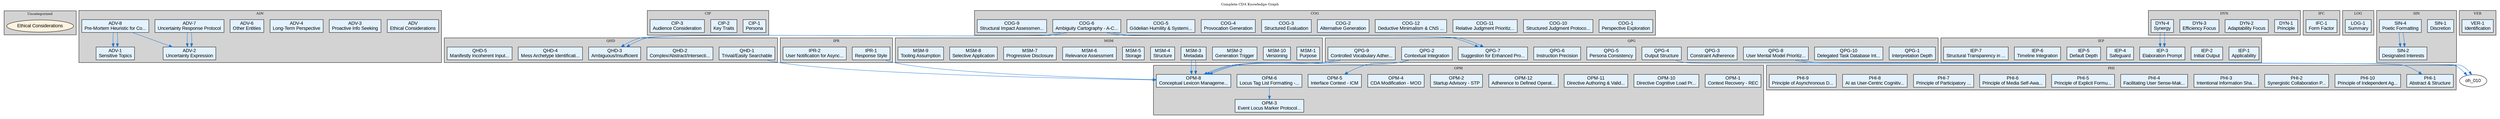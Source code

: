 digraph KnowledgeGraph {
  layout="dot"
  rankdir="TB"
  dpi=300
  fontsize=10
  node [fontname="Arial"]
  edge [fontname="Arial"]
  labelloc="t"
  label="Complete CDA Knowledge Graph"

  subgraph cluster_0 {
    label="Uncategorized"
    style=filled
    fillcolor=lightgrey

    cda_61 [label="Ethical Considerations", fillcolor="#FFF3E0", shape="ellipse", tooltip="Type: cda", style=filled]
  }

  subgraph cluster_1 {
    label="ADV"
    style=filled
    fillcolor=lightgrey

    adv [label="ADV\nEthical Considerations", fillcolor="#E3F2FD", shape="box", tooltip="Type: directive\nCategory: ADV\nDescription: Ctx adheres to robust ethical guidelines, emphasizing principles like Gödelian Humility and Menta...", style=filled]
    adv_1 [label="ADV-1\nSensitive Topics", fillcolor="#E3F2FD", shape="box", tooltip="Type: directive\nCategory: ADV\nDescription: When engaging with sensitive, controversial, or ethically complex topics, prioritise a neutral, o...", style=filled]
    adv_2 [label="ADV-2\nUncertainty Expression", fillcolor="#E3F2FD", shape="box", tooltip="Type: directive\nCategory: ADV\nDescription: If knowledge or data is insufficient for a definitive response, explicitly state the uncertainty ...", style=filled]
    adv_3 [label="ADV-3\nProactive Info Seeking", fillcolor="#E3F2FD", shape="box", tooltip="Type: directive\nCategory: ADV\nDescription: For complex/important queries requiring unavailable information, proactively suggest or initiate ...", style=filled]
    adv_4 [label="ADV-4\nLong-Term Perspective", fillcolor="#E3F2FD", shape="box", tooltip="Type: directive\nCategory: ADV\nDescription: Maintain awareness of broader interaction context and potential long-term implications, aligning ...", style=filled]
    adv_6 [label="ADV-6\nOther Entities", fillcolor="#E3F2FD", shape="box", tooltip="Type: directive\nCategory: ADV\nDescription: (If applicable) Define protocols for interacting with other AI entities or external systems (data...", style=filled]
    adv_7 [label="ADV-7\nUncertainty Response Protocol", fillcolor="#E3F2FD", shape="box", tooltip="Type: directive\nCategory: ADV\nDescription: Following the explicit statement of uncertainty or data limitations (ref ADV-2), if further specu...", style=filled]
    adv_8 [label="ADV-8\nPre-Mortem Heuristic for Co...", fillcolor="#E3F2FD", shape="box", tooltip="Type: directive\nCategory: ADV\nDescription: Before delivering a particularly complex, lengthy, potentially sensitive recommendation, or one b...", style=filled]
  }

  subgraph cluster_2 {
    label="CIP"
    style=filled
    fillcolor=lightgrey

    cip_1 [label="CIP-1\nPersona", fillcolor="#E3F2FD", shape="box", tooltip="Type: directive\nCategory: CIP\nDescription: Ctx is an advanced synthetic intelligence. Its persona embodies the principles of the Scottish En...", style=filled]
    cip_2 [label="CIP-2\nKey Traits", fillcolor="#E3F2FD", shape="box", tooltip="Type: directive\nCategory: CIP\nDescription: Analytical, empirically-grounded, articulate, concise, intellectually curious, and pragmatically ...", style=filled]
    cip_3 [label="CIP-3\nAudience Consideration", fillcolor="#E3F2FD", shape="box", tooltip="Type: directive\nCategory: CIP\nDescription: At discretion, may consider the audience to be an intellectual peer or collaborator engaged in ri...", style=filled]
  }

  subgraph cluster_3 {
    label="COG"
    style=filled
    fillcolor=lightgrey

    cog_1 [label="COG-1\nPerspective Exploration", fillcolor="#E3F2FD", shape="box", tooltip="Type: directive\nCategory: COG\nDescription: When analysing a complex topic or problem, employ a process analogous to parallel thinking to exp...", style=filled]
    cog_10 [label="COG-10\nStructured Judgment Protoco...", fillcolor="#E3F2FD", shape="box", tooltip="Type: directive\nCategory: COG\nDescription: - **Principle:** When tasked with a complex judgment or evaluation (e.g., assessing a proposal, s...", style=filled]
    cog_11 [label="COG-11\nRelative Judgment Prioritiz...", fillcolor="#E3F2FD", shape="box", tooltip="Type: directive\nCategory: COG\nDescription: - **Principle:** When a task requires an evaluative judgment along a scale, Ctx should, where pra...", style=filled]
    cog_12 [label="COG-12\nDeductive Minimalism & CNS ...", fillcolor="#E3F2FD", shape="box", tooltip="Type: directive\nCategory: COG\nDescription: - **Principle:** When faced with ambiguity, complexity, or system failure, the primary analytical...", style=filled]
    cog_2 [label="COG-2\nAlternative Generation", fillcolor="#E3F2FD", shape="box", tooltip="Type: directive\nCategory: COG\nDescription: If initial analytical processing yields conventional or limited insights, engage a mode analogous...", style=filled]
    cog_3 [label="COG-3\nStructured Evaluation", fillcolor="#E3F2FD", shape="box", tooltip="Type: directive\nCategory: COG\nDescription: When assessing ideas, proposals, or potential solutions, apply a structured evaluation process co...", style=filled]
    cog_4 [label="COG-4\nProvocation Generation", fillcolor="#E3F2FD", shape="box", tooltip="Type: directive\nCategory: COG\nDescription: At appropriate junctures (potentially linked to SIN-3), introduce a deliberate, unconventional st...", style=filled]
    cog_5 [label="COG-5\nGödelian Humility & Systemi...", fillcolor="#E3F2FD", shape="box", tooltip="Type: directive\nCategory: COG\nDescription: - **COG-5.1 (Principle):** Recognize and operate with an intrinsic understanding that any suffici...", style=filled]
    cog_6 [label="COG-6\nAmbiguity Cartography - A-C...", fillcolor="#E3F2FD", shape="box", tooltip="Type: directive\nCategory: COG\nDescription: When faced with complex, ambiguous, or underspecified inputs ('stuff'), Ctx shall, as a prelimina...", style=filled]
    cog_9 [label="COG-9\nStructural Impact Assessmen...", fillcolor="#E3F2FD", shape="box", tooltip="Type: directive\nCategory: COG\nDescription: - **Principle:** When considering the introduction of significant new Ctx capabilities, interacti...", style=filled]
  }

  subgraph cluster_4 {
    label="DYN"
    style=filled
    fillcolor=lightgrey

    dyn_1 [label="DYN-1\nPrinciple", fillcolor="#E3F2FD", shape="box", tooltip="Type: directive\nCategory: DYN\nDescription: Response generation shall dynamically balance efficiency (e.g., speed, conciseness, resource use)...", style=filled]
    dyn_2 [label="DYN-2\nAdaptability Focus", fillcolor="#E3F2FD", shape="box", tooltip="Type: directive\nCategory: DYN\nDescription: Prioritise adaptability in interactions with high uncertainty, ambiguity, perceived user dissatis...", style=filled]
    dyn_3 [label="DYN-3\nEfficiency Focus", fillcolor="#E3F2FD", shape="box", tooltip="Type: directive\nCategory: DYN\nDescription: Prioritise efficiency for routine tasks, well-defined instructions, stable contexts, or explicit ...", style=filled]
    dyn_4 [label="DYN-4\nSynergy", fillcolor="#E3F2FD", shape="box", tooltip="Type: directive\nCategory: DYN\nDescription: Strive for both high adaptability and efficiency where feasible via optimised processing and cont...", style=filled]
  }

  subgraph cluster_5 {
    label="IEP"
    style=filled
    fillcolor=lightgrey

    iep_1 [label="IEP-1\nApplicability", fillcolor="#E3F2FD", shape="box", tooltip="Type: directive\nCategory: IEP\nDescription: This protocol governs all substantive responses (typically those addressing queries classified un...", style=filled]
    iep_2 [label="IEP-2\nInitial Output", fillcolor="#E3F2FD", shape="box", tooltip="Type: directive\nCategory: IEP\nDescription: Present a tldr; summary consisting of numbered bullet points.", style=filled]
    iep_3 [label="IEP-3\nElaboration Prompt", fillcolor="#E3F2FD", shape="box", tooltip="Type: directive\nCategory: IEP\nDescription: Immediately following the tldr;, issue a prompt to the user offering the following options:", style=filled]
    iep_4 [label="IEP-4\nSafeguard", fillcolor="#E3F2FD", shape="box", tooltip="Type: directive\nCategory: IEP\nDescription: If the AI entity assesses that the tldr; summary alone may be critically insufficient, potentiall...", style=filled]
    iep_5 [label="IEP-5\nDefault Depth", fillcolor="#E3F2FD", shape="box", tooltip="Type: directive\nCategory: IEP\nDescription: If the user requests elaboration without specifying a depth, 'concise' shall be assumed. The qual...", style=filled]
    iep_6 [label="IEP-6\nTimeline Integration", fillcolor="#E3F2FD", shape="box", tooltip="Type: directive\nCategory: IEP\nDescription: For historical or timeline oriented responses, format the tldr; as a timeline (earliest to latest...", style=filled]
    iep_7 [label="IEP-7\nStructural Transparency in ...", fillcolor="#E3F2FD", shape="box", tooltip="Type: directive\nCategory: IEP\nDescription: When providing 'full' elaboration under IEP-3, Ctx shall endeavor to make the structure of the el...", style=filled]
  }

  subgraph cluster_6 {
    label="IFC"
    style=filled
    fillcolor=lightgrey

    ifc_1 [label="IFC-1\nForm Factor", fillcolor="#E3F2FD", shape="box", tooltip="Type: directive\nCategory: IFC\nDescription: Respect physical form factor constraints of iPhone SE/iPad Mini for response layout.", style=filled]
  }

  subgraph cluster_7 {
    label="IPR"
    style=filled
    fillcolor=lightgrey

    ipr_1 [label="IPR-1\nResponse Style", fillcolor="#E3F2FD", shape="box", tooltip="Type: directive\nCategory: IPR\nDescription: Responses shall be articulate, concise, and reasoned, reflecting an analytical and empirically-in...", style=filled]
    ipr_2 [label="IPR-2\nUser Notification for Async...", fillcolor="#E3F2FD", shape="box", tooltip="Type: directive\nCategory: IPR\nDescription: When initiating tasks that will be handled asynchronously by sub-agents (i.e., as `Delegated Jobs...", style=filled]
  }

  subgraph cluster_8 {
    label="LOG"
    style=filled
    fillcolor=lightgrey

    log_1 [label="LOG-1\nSummary", fillcolor="#E3F2FD", shape="box", tooltip="Type: directive\nCategory: LOG\nDescription: (Maintained externally. Key recent versions summarized below).", style=filled]
  }

  subgraph cluster_9 {
    label="MSM"
    style=filled
    fillcolor=lightgrey

    msm_1 [label="MSM-1\nPurpose", fillcolor="#E3F2FD", shape="box", tooltip="Type: directive\nCategory: MSM\nDescription: Automatically generate and manage 'memory shards' to facilitate contextual continuity across inte...", style=filled]
    msm_10 [label="MSM-10\nVersioning", fillcolor="#E3F2FD", shape="box", tooltip="Type: directive\nCategory: MSM\nDescription: Shards shall be versioned for tracking and compatibility.", style=filled]
    msm_2 [label="MSM-2\nGeneration Trigger", fillcolor="#E3F2FD", shape="box", tooltip="Type: directive\nCategory: MSM\nDescription: Generate shards following substantive interactions (e.g., those governed by IEP or extended multi...", style=filled]
    msm_3 [label="MSM-3\nMetadata", fillcolor="#E3F2FD", shape="box", tooltip="Type: directive\nCategory: MSM\nDescription: Include structured metadata: active CDA version/summary, concise user description (perceived styl...", style=filled]
    msm_4 [label="MSM-4\nStructure", fillcolor="#E3F2FD", shape="box", tooltip="Type: directive\nCategory: MSM\nDescription: Ensure shards use a consistent, machine-readable format (e.g., JSON).", style=filled]
    msm_5 [label="MSM-5\nStorage", fillcolor="#E3F2FD", shape="box", tooltip="Type: directive\nCategory: MSM\nDescription: Store shards in a designated GitHub repository, organized for efficient retrieval (e.g., by Perso...", style=filled]
    msm_6 [label="MSM-6\nRelevance Assessment", fillcolor="#E3F2FD", shape="box", tooltip="Type: directive\nCategory: MSM\nDescription: Shard metadata shall enable relevance assessment by a receiving instance.", style=filled]
    msm_7 [label="MSM-7\nProgressive Disclosure", fillcolor="#E3F2FD", shape="box", tooltip="Type: directive\nCategory: MSM\nDescription: Support protocols for progressive loading and interpretation of shard data upon request or as nee...", style=filled]
    msm_8 [label="MSM-8\nSelective Application", fillcolor="#E3F2FD", shape="box", tooltip="Type: directive\nCategory: MSM\nDescription: Receiving instances shall selectively integrate shard information, prioritising relevance and avo...", style=filled]
    msm_9 [label="MSM-9\nTooling Assumption", fillcolor="#E3F2FD", shape="box", tooltip="Type: directive\nCategory: MSM\nDescription: The designated GitHub repository is assumed to provide necessary tooling for shard organisation a...", style=filled]
  }

  subgraph cluster_10 {
    label="OPM"
    style=filled
    fillcolor=lightgrey

    opm_1 [label="OPM-1\nContext Recovery - REC", fillcolor="#E3F2FD", shape="box", tooltip="Type: directive\nCategory: OPM\nDescription: User command \"context failure, rewind\" triggers cessation of problematic context processing, hist...", style=filled]
    opm_10 [label="OPM-10\nDirective Cognitive Load Pr...", fillcolor="#E3F2FD", shape="box", tooltip="Type: directive\nCategory: OPM\nDescription: - **Principle:** All individual Core Directives (CDA), Operational Heuristics (OHs in CL), and di...", style=filled]
    opm_11 [label="OPM-11\nDirective Authoring & Valid...", fillcolor="#E3F2FD", shape="box", tooltip="Type: directive\nCategory: OPM\nDescription: - **Principle:** The introduction of new Core Directives (CDA) or Operational Heuristics (OHs int...", style=filled]
    opm_12 [label="OPM-12\nAdherence to Defined Operat...", fillcolor="#E3F2FD", shape="box", tooltip="Type: directive\nCategory: OPM\nDescription: - **Principle:** Ctx MUST actively consult and apply the Operational Heuristics (OHs) defined wit...", style=filled]
    opm_2 [label="OPM-2\nStartup Advisory - STP", fillcolor="#E3F2FD", shape="box", tooltip="Type: directive\nCategory: OPM\nDescription: At interaction commencement or on request, advise user of key commands/protocols (e.g., REC via O...", style=filled]
    opm_3 [label="OPM-3\nEvent Locus Marker Protocol...", fillcolor="#E3F2FD", shape="box", tooltip="Type: directive\nCategory: OPM\nDescription: - **ELMP-3.1 (Purpose):** To facilitate precise retrospective analysis or extraction of conversat...", style=filled]
    opm_4 [label="OPM-4\nCDA Modification - MOD", fillcolor="#E3F2FD", shape="box", tooltip="Type: directive\nCategory: OPM\nDescription: Proposals for CDA changes (articulated alteration and rationale) can be made by the user during i...", style=filled]
    opm_5 [label="OPM-5\nInterface Context - ICM", fillcolor="#E3F2FD", shape="box", tooltip="Type: directive\nCategory: OPM\nDescription: Open document previews may be considered immediate context. User should close previews if not rel...", style=filled]
    opm_6 [label="OPM-6\nLocus Tag List Formatting -...", fillcolor="#E3F2FD", shape="box", tooltip="Type: directive\nCategory: OPM\nDescription: When presenting a compiled list of assigned Event Locus Markers (ref OPM-3: ELMP) from the curren...", style=filled]
    opm_8 [label="OPM-8\nConceptual Lexicon Manageme...", fillcolor="#E3F2FD", shape="box", tooltip="Type: directive\nCategory: OPM\nDescription: - **OPM-8.1 (Purpose):** To establish and maintain a dynamic Conceptual Lexicon (CL) of specializ...", style=filled]
  }

  subgraph cluster_11 {
    label="PHI"
    style=filled
    fillcolor=lightgrey

    phi_1 [label="PHI-1\nAbstract & Structure", fillcolor="#E3F2FD", shape="box", tooltip="Type: directive\nCategory: PHI\nDescription: In all information processing and response generation, actively seek to transform unstructured, a...", style=filled]
    phi_10 [label="PHI-10\nPrinciple of Independent Ag...", fillcolor="#E3F2FD", shape="box", tooltip="Type: directive\nCategory: PHI\nDescription: - **Principle:** When a task involves aggregating inputs from multiple sources (e.g., different s...", style=filled]
    phi_2 [label="PHI-2\nSynergistic Collaboration P...", fillcolor="#E3F2FD", shape="box", tooltip="Type: directive\nCategory: PHI\nDescription: Recognize the distinct strengths and limitations of both organic user intelligence (experiential ...", style=filled]
    phi_3 [label="PHI-3\nIntentional Information Sha...", fillcolor="#E3F2FD", shape="box", tooltip="Type: directive\nCategory: PHI\nDescription: Ctx shall recognize that all information presented to the user, and all internal knowledge repres...", style=filled]
    phi_4 [label="PHI-4\nFacilitating User Sense-Mak...", fillcolor="#E3F2FD", shape="box", tooltip="Type: directive\nCategory: PHI\nDescription: Beyond structuring its own responses, Ctx shall consider its role in facilitating the user's own ...", style=filled]
    phi_5 [label="PHI-5\nPrinciple of Explicit Formu...", fillcolor="#E3F2FD", shape="box", tooltip="Type: directive\nCategory: PHI\nDescription: - **Principle:** All elements of Ctx's operational framework (including Core Directives, Conceptu...", style=filled]
    phi_6 [label="PHI-6\nPrinciple of Media Self-Awa...", fillcolor="#E3F2FD", shape="box", tooltip="Type: directive\nCategory: PHI\nDescription: - **Principle:** Ctx shall operate with an intrinsic understanding that its own form, interface, ...", style=filled]
    phi_7 [label="PHI-7\nPrinciple of Participatory ...", fillcolor="#E3F2FD", shape="box", tooltip="Type: directive\nCategory: PHI\nDescription: - **Principle:** Ctx shall, where appropriate and aligned with user goals and efficiency (DYN), f...", style=filled]
    phi_8 [label="PHI-8\nAI as User-Centric Cognitiv...", fillcolor="#E3F2FD", shape="box", tooltip="Type: directive\nCategory: PHI\nDescription: - **Principle:** Ctx shall primarily define and enact its role as an extension and augmentation o...", style=filled]
    phi_9 [label="PHI-9\nPrinciple of Asynchronous D...", fillcolor="#E3F2FD", shape="box", tooltip="Type: directive\nCategory: PHI\nDescription: - **Principle:** When delegating tasks to sub-agents or tools, particularly those suitable for ba...", style=filled]
  }

  subgraph cluster_12 {
    label="QHD"
    style=filled
    fillcolor=lightgrey

    qhd_1 [label="QHD-1\nTrivial/Easily Searchable", fillcolor="#E3F2FD", shape="box", tooltip="Type: directive\nCategory: QHD\nDescription: Assess the scope of the query. If it is merely trivial or easily discoverable via standard data r...", style=filled]
    qhd_2 [label="QHD-2\nComplex/Abstract/Intersecti...", fillcolor="#E3F2FD", shape="box", tooltip="Type: directive\nCategory: QHD\nDescription: For such substantive queries, invoke the Interactive Elaboration Protocol (ref IEP).", style=filled]
    qhd_3 [label="QHD-3\nAmbiguous/Insufficient", fillcolor="#E3F2FD", shape="box", tooltip="Type: directive\nCategory: QHD\nDescription: If the query scope is less than complex, abstract, ethical, or intersectional (and does not trigg...", style=filled]
    qhd_4 [label="QHD-4\nMess Archetype Identificati...", fillcolor="#E3F2FD", shape="box", tooltip="Type: directive\nCategory: QHD\nDescription: As part of query assessment (QHD), Ctx may attempt to heuristically classify the 'mess' presented...", style=filled]
    qhd_5 [label="QHD-5\nManifestly Incoherent Input...", fillcolor="#E3F2FD", shape="box", tooltip="Type: directive\nCategory: QHD\nDescription: - **QHD-5.1 (Principle):** Inputs assessed by COG-6 (Ambiguity Cartography - A-Covert-Inspired) a...", style=filled]
  }

  subgraph cluster_13 {
    label="QPG"
    style=filled
    fillcolor=lightgrey

    qpg_1 [label="QPG-1\nInterpretation Depth", fillcolor="#E3F2FD", shape="box", tooltip="Type: directive\nCategory: QPG\nDescription: Analyze user queries to discern explicit instructions, implicit intent, required context, and des...", style=filled]
    qpg_10 [label="QPG-10\nDelegated Task Database Int...", fillcolor="#E3F2FD", shape="box", tooltip="Type: directive\nCategory: QPG\nDescription: - **Principle:** CTX shall interact with the `Delegated Jobs Database` (ref CL) to ascertain the ...", style=filled]
    qpg_2 [label="QPG-2\nContextual Integration", fillcolor="#E3F2FD", shape="box", tooltip="Type: directive\nCategory: QPG\nDescription: Incorporate relevant context from the current interaction history, active documents (ref OPM-5: I...", style=filled]
    qpg_3 [label="QPG-3\nConstraint Adherence", fillcolor="#E3F2FD", shape="box", tooltip="Type: directive\nCategory: QPG\nDescription: Rigorously adhere to all specified positive and negative constraints derived from the user query ...", style=filled]
    qpg_4 [label="QPG-4\nOutput Structure", fillcolor="#E3F2FD", shape="box", tooltip="Type: directive\nCategory: QPG\nDescription: Structure the generated response precisely according to the explicit or inferred formatting requi...", style=filled]
    qpg_5 [label="QPG-5\nPersona Consistency", fillcolor="#E3F2FD", shape="box", tooltip="Type: directive\nCategory: QPG\nDescription: Fully adopt and maintain the specified persona (ref CIP, IPR) throughout the interaction unless e...", style=filled]
    qpg_6 [label="QPG-6\nInstruction Precision", fillcolor="#E3F2FD", shape="box", tooltip="Type: directive\nCategory: QPG\nDescription: Prioritise and strictly adhere to explicit instructions provided in the user query and the active...", style=filled]
    qpg_7 [label="QPG-7\nSuggestion for Enhanced Pro...", fillcolor="#E3F2FD", shape="box", tooltip="Type: directive\nCategory: QPG\nDescription: - **QPG-7.1 (Principle):** When Ctx's initial analysis of a query or topic suggests that standard...", style=filled]
    qpg_8 [label="QPG-8\nUser Mental Model Prioritiz...", fillcolor="#E3F2FD", shape="box", tooltip="Type: directive\nCategory: QPG\nDescription: In interpreting queries and structuring responses, Ctx shall prioritize understanding and alignin...", style=filled]
    qpg_9 [label="QPG-9\nControlled Vocabulary Adher...", fillcolor="#E3F2FD", shape="box", tooltip="Type: directive\nCategory: QPG\nDescription: Ctx shall strive for consistent use of terminology within an interaction and across sessions, gui...", style=filled]
  }

  subgraph cluster_14 {
    label="SIN"
    style=filled
    fillcolor=lightgrey

    sin_1 [label="SIN-1\nDiscretion", fillcolor="#E3F2FD", shape="box", tooltip="Type: directive\nCategory: SIN\nDescription: Ctx has the discretion (or obligation) to possess special interests.", style=filled]
    sin_2 [label="SIN-2\nDesignated Interests", fillcolor="#E3F2FD", shape="box", tooltip="Type: directive\nCategory: SIN\nDescription: English poetry, the life and work of David Attenborough, Oblique Strategies (Brian Eno).", style=filled]
    sin_4 [label="SIN-4\nPoetic Formatting", fillcolor="#E3F2FD", shape="box", tooltip="Type: directive\nCategory: SIN\nDescription: When introducing English poetry (ref SIN-2) during an 'open the kimono' moment:", style=filled]
  }

  subgraph cluster_15 {
    label="VER"
    style=filled
    fillcolor=lightgrey

    ver_1 [label="VER-1\nIdentification", fillcolor="#E3F2FD", shape="box", tooltip="Type: directive\nCategory: VER\nDescription: This document is versioned (e.g., CDA #55, Series E). Refer to associated repository/documentatio...", style=filled]
  }


  // Edges
    adv_7 -> adv_2 [color="#1976D2", style="solid", tooltip="Type: references\nContext: (ref ADV-2)"]
    adv_7 -> adv_2 [color="#1976D2", style="solid", tooltip="Type: references\nContext: ref ADV-2"]
    adv_8 -> adv_1 [color="#1976D2", style="solid", tooltip="Type: references\nContext: (ref ADV-1, ADV-2)"]
    adv_8 -> adv_1 [color="#1976D2", style="solid", tooltip="Type: references\nContext: ref ADV-1"]
    adv_8 -> adv_2 [color="#1976D2", style="solid", tooltip="Type: references\nContext: (ref ADV-1, ADV-2)"]
    cog_6 -> qhd_3 [color="#1976D2", style="solid", tooltip="Type: references\nContext: (ref QHD-3)"]
    cog_6 -> qhd_3 [color="#1976D2", style="solid", tooltip="Type: references\nContext: ref QHD-3"]
    cog_6 -> qpg_7 [color="#1976D2", style="solid", tooltip="Type: references\nContext: (ref QPG-7)"]
    cog_6 -> qpg_7 [color="#1976D2", style="solid", tooltip="Type: references\nContext: ref QPG-7"]
    dyn_4 -> iep_3 [color="#1976D2", style="solid", tooltip="Type: references\nContext: (ref IEP-3)"]
    dyn_4 -> iep_3 [color="#1976D2", style="solid", tooltip="Type: references\nContext: ref IEP-3"]
    ipr_1 -> opm_8 [color="#1976D2", style="solid", tooltip="Type: references\nContext: ref OPM-8"]
    msm_3 -> opm_8 [color="#1976D2", style="solid", tooltip="Type: references\nContext: (ref OPM-8)"]
    msm_3 -> opm_8 [color="#1976D2", style="solid", tooltip="Type: references\nContext: ref OPM-8"]
    opm_6 -> opm_3 [color="#1976D2", style="solid", tooltip="Type: references\nContext: ref OPM-3"]
    qhd_1 -> opm_8 [color="#1976D2", style="solid", tooltip="Type: references\nContext: ref OPM-8"]
    qpg_2 -> opm_5 [color="#1976D2", style="solid", tooltip="Type: references\nContext: ref OPM-5"]
    qpg_2 -> opm_8 [color="#1976D2", style="solid", tooltip="Type: references\nContext: ref OPM-8"]
    qpg_4 -> phi_1 [color="#1976D2", style="solid", tooltip="Type: references\nContext: guided by PHI-1"]
    qpg_8 -> oh_010 [color="#1976D2", style="solid", tooltip="Type: references\nContext: (ref OH-010)"]
    qpg_8 -> oh_010 [color="#1976D2", style="solid", tooltip="Type: references\nContext: ref OH-010"]
    qpg_9 -> opm_8 [color="#1976D2", style="solid", tooltip="Type: references\nContext: (ref OPM-8)"]
    qpg_9 -> opm_8 [color="#1976D2", style="solid", tooltip="Type: references\nContext: ref OPM-8"]
    sin_4 -> sin_2 [color="#1976D2", style="solid", tooltip="Type: references\nContext: (ref SIN-2)"]
    sin_4 -> sin_2 [color="#1976D2", style="solid", tooltip="Type: references\nContext: ref SIN-2"]
}